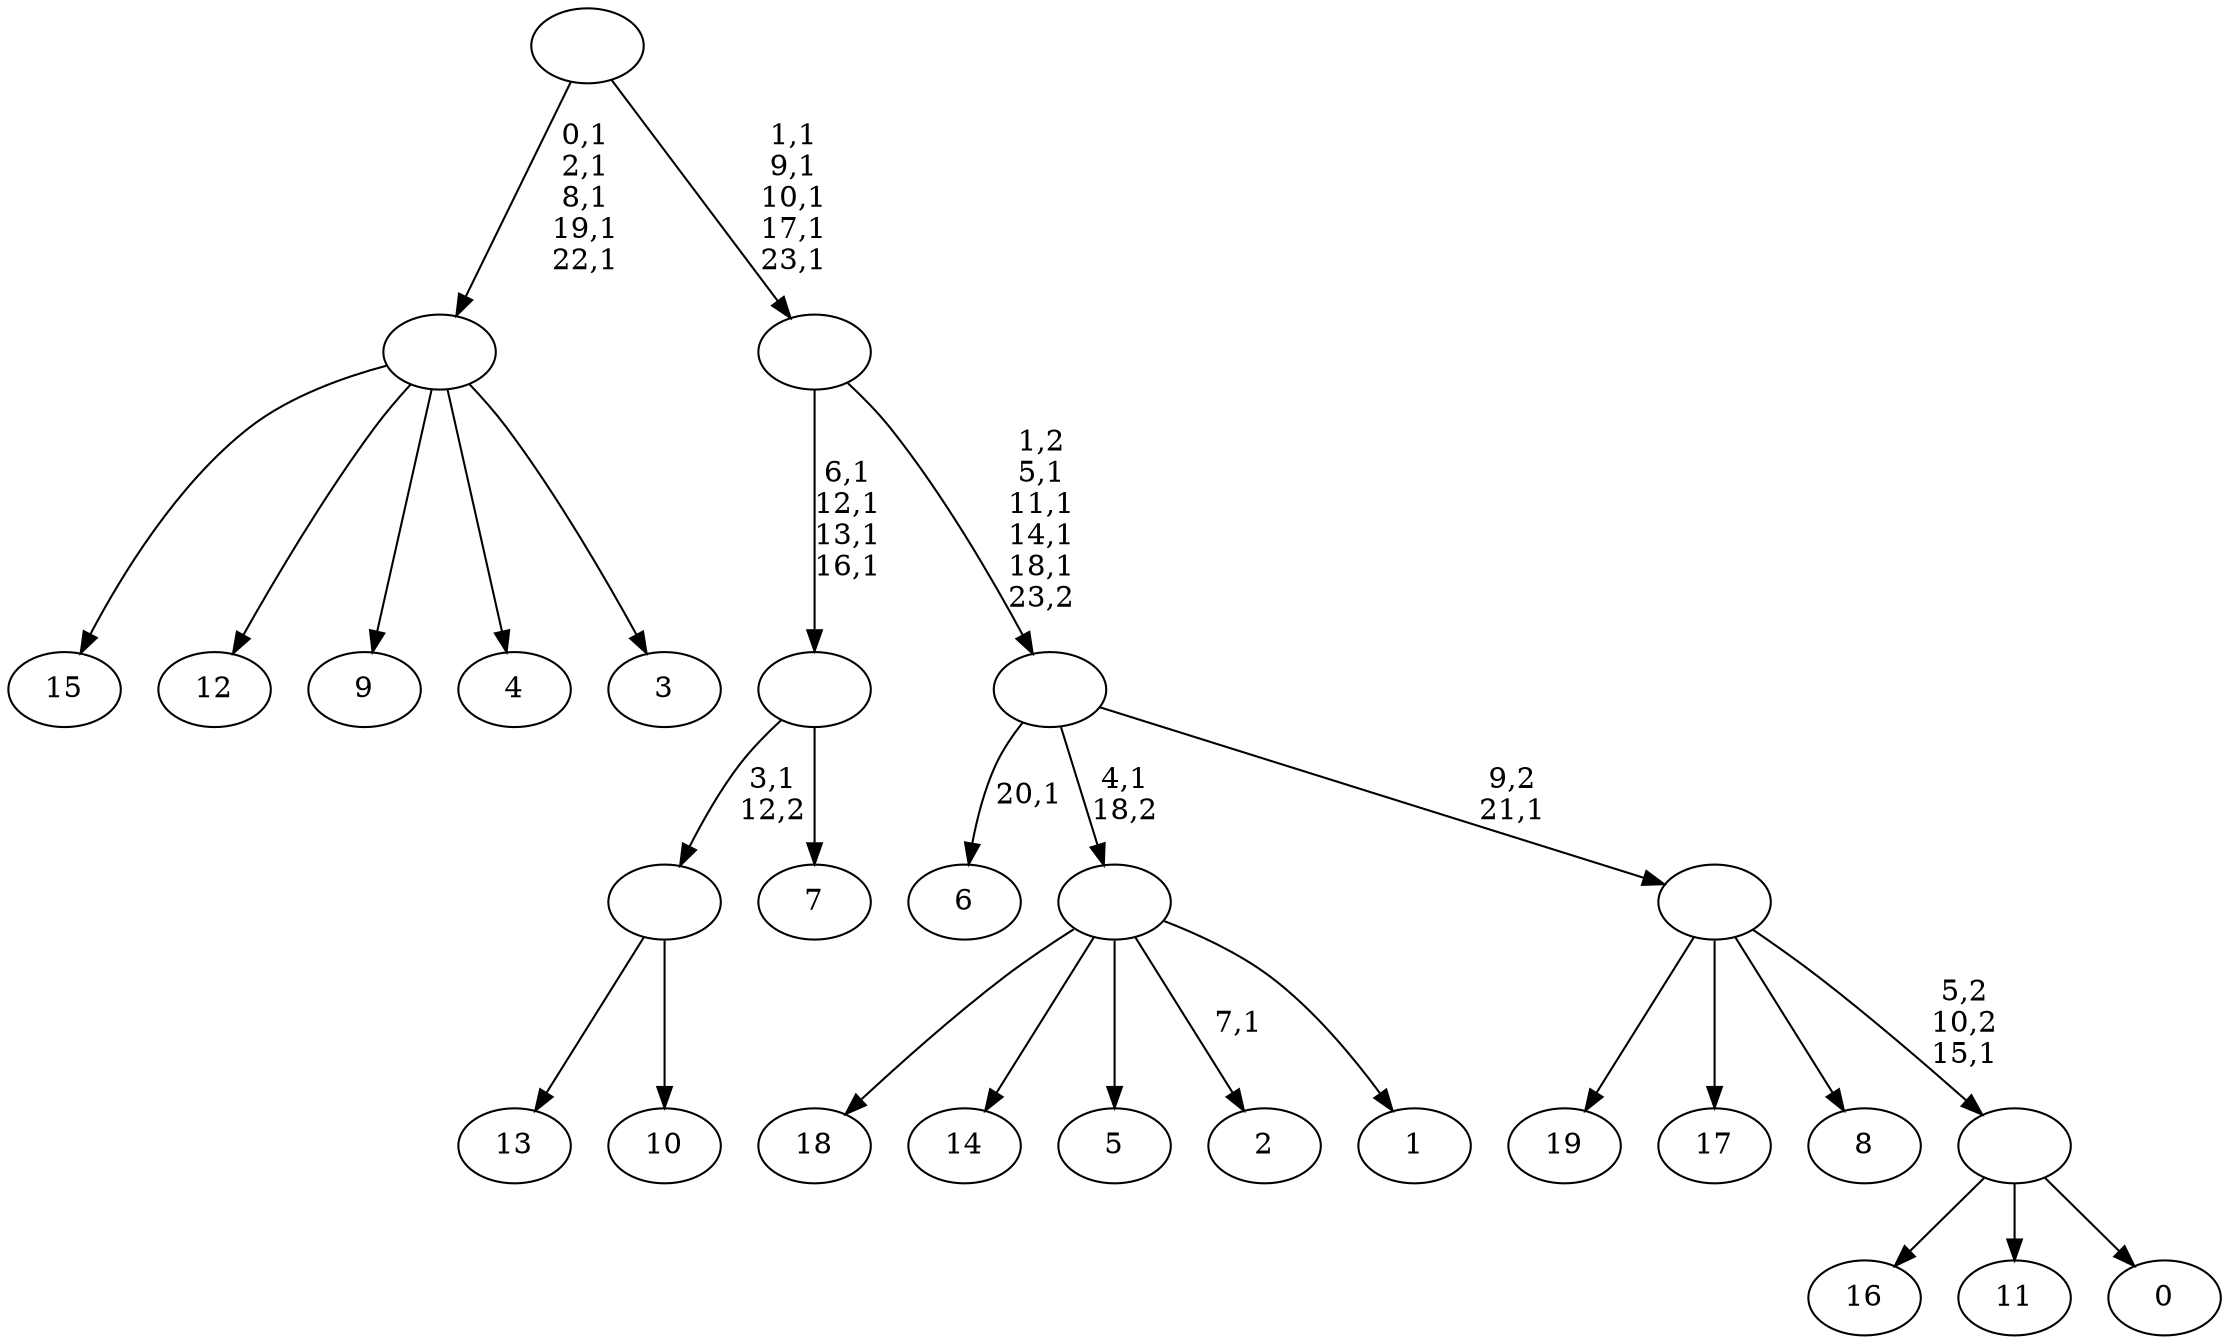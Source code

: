 digraph T {
	44 [label="19"]
	43 [label="18"]
	42 [label="17"]
	41 [label="16"]
	40 [label="15"]
	39 [label="14"]
	38 [label="13"]
	37 [label="12"]
	36 [label="11"]
	35 [label="10"]
	34 [label=""]
	33 [label="9"]
	32 [label="8"]
	31 [label="7"]
	30 [label=""]
	26 [label="6"]
	24 [label="5"]
	23 [label="4"]
	22 [label="3"]
	21 [label=""]
	16 [label="2"]
	14 [label="1"]
	13 [label=""]
	12 [label="0"]
	11 [label=""]
	10 [label=""]
	9 [label=""]
	5 [label=""]
	0 [label=""]
	34 -> 38 [label=""]
	34 -> 35 [label=""]
	30 -> 34 [label="3,1\n12,2"]
	30 -> 31 [label=""]
	21 -> 40 [label=""]
	21 -> 37 [label=""]
	21 -> 33 [label=""]
	21 -> 23 [label=""]
	21 -> 22 [label=""]
	13 -> 16 [label="7,1"]
	13 -> 43 [label=""]
	13 -> 39 [label=""]
	13 -> 24 [label=""]
	13 -> 14 [label=""]
	11 -> 41 [label=""]
	11 -> 36 [label=""]
	11 -> 12 [label=""]
	10 -> 44 [label=""]
	10 -> 42 [label=""]
	10 -> 32 [label=""]
	10 -> 11 [label="5,2\n10,2\n15,1"]
	9 -> 26 [label="20,1"]
	9 -> 13 [label="4,1\n18,2"]
	9 -> 10 [label="9,2\n21,1"]
	5 -> 9 [label="1,2\n5,1\n11,1\n14,1\n18,1\n23,2"]
	5 -> 30 [label="6,1\n12,1\n13,1\n16,1"]
	0 -> 5 [label="1,1\n9,1\n10,1\n17,1\n23,1"]
	0 -> 21 [label="0,1\n2,1\n8,1\n19,1\n22,1"]
}
